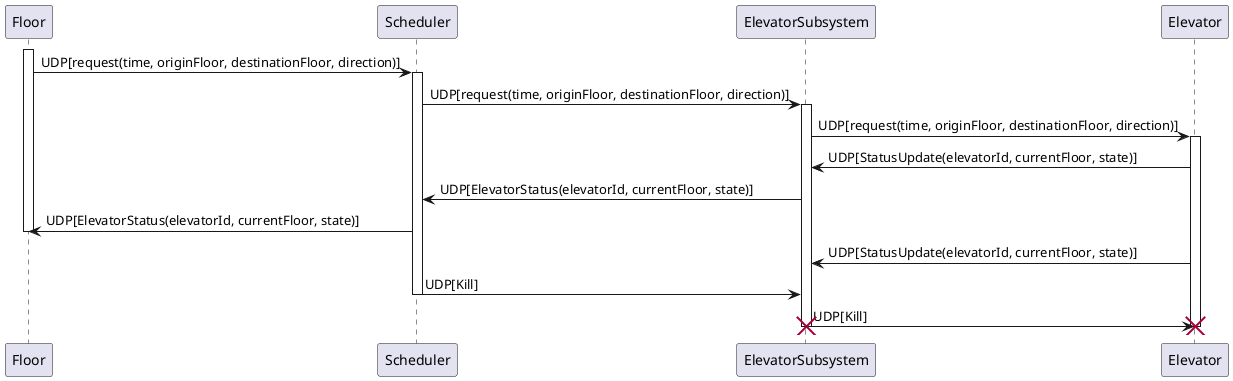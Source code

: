 @startuml
'autonumber

participant "Floor" as Floor
participant "Scheduler" as Scheduler
participant "ElevatorSubsystem" as ElevatorSubsystem
participant "Elevator" as Elevator

activate Floor
' Floor sends a ride request to Scheduler
Floor -> Scheduler : UDP[request(time, originFloor, destinationFloor, direction)]

activate Scheduler
' Scheduler processes the request and sends it to ElevatorSubsystem
Scheduler -> ElevatorSubsystem : UDP[request(time, originFloor, destinationFloor, direction)]

activate ElevatorSubsystem
' ElevatorSubsystem decides and forwards the request to the specific Elevator
ElevatorSubsystem -> Elevator : UDP[request(time, originFloor, destinationFloor, direction)]

activate Elevator
' Elevator processes the request, moves, and then sends status update back to ElevatorSubsystem
Elevator -> ElevatorSubsystem : UDP[StatusUpdate(elevatorId, currentFloor, state)]

' ElevatorSubsystem updates Scheduler with the Elevator's status
ElevatorSubsystem -> Scheduler : UDP[ElevatorStatus(elevatorId, currentFloor, state)]

' Scheduler may update Floor with the status or arrival of the elevator
Scheduler -> Floor : UDP[ElevatorStatus(elevatorId, currentFloor, state)]
deactivate Floor

' After operations, Elevator continues to send status updates as necessary
Elevator -> ElevatorSubsystem : UDP[StatusUpdate(elevatorId, currentFloor, state)]

' Termination sequence
' Scheduler sends a termination command to all subsystems
Scheduler -> ElevatorSubsystem : UDP[Kill]

deactivate Scheduler

'ElevatorSubsystem forwards the termination command to Elevator
ElevatorSubsystem -> Elevator : UDP[Kill]
deactivate Elevator

destroy Elevator
destroy ElevatorSubsystem

@enduml
